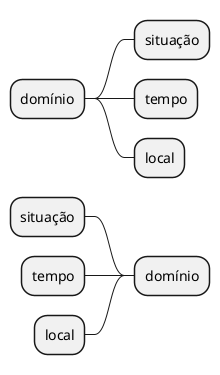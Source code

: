 @startmindmap meusis
* domínio
** situação
** tempo
** local

left side

* domínio
** situação
** tempo
** local
@endmindmap
